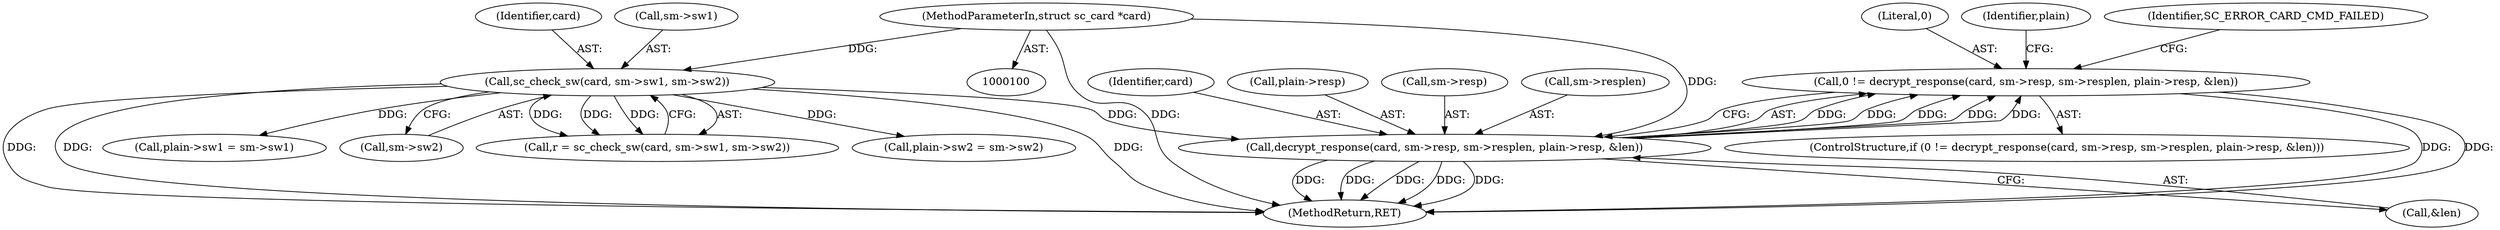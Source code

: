 digraph "0_OpenSC_360e95d45ac4123255a4c796db96337f332160ad#diff-d643a0fa169471dbf2912f4866dc49c5_1@API" {
"1000158" [label="(Call,0 != decrypt_response(card, sm->resp, sm->resplen, plain->resp, &len))"];
"1000160" [label="(Call,decrypt_response(card, sm->resp, sm->resplen, plain->resp, &len))"];
"1000134" [label="(Call,sc_check_sw(card, sm->sw1, sm->sw2))"];
"1000101" [label="(MethodParameterIn,struct sc_card *card)"];
"1000204" [label="(Call,plain->sw2 = sm->sw2)"];
"1000161" [label="(Identifier,card)"];
"1000194" [label="(Identifier,plain)"];
"1000168" [label="(Call,plain->resp)"];
"1000134" [label="(Call,sc_check_sw(card, sm->sw1, sm->sw2))"];
"1000174" [label="(Identifier,SC_ERROR_CARD_CMD_FAILED)"];
"1000230" [label="(MethodReturn,RET)"];
"1000159" [label="(Literal,0)"];
"1000162" [label="(Call,sm->resp)"];
"1000171" [label="(Call,&len)"];
"1000157" [label="(ControlStructure,if (0 != decrypt_response(card, sm->resp, sm->resplen, plain->resp, &len)))"];
"1000197" [label="(Call,plain->sw1 = sm->sw1)"];
"1000135" [label="(Identifier,card)"];
"1000101" [label="(MethodParameterIn,struct sc_card *card)"];
"1000139" [label="(Call,sm->sw2)"];
"1000158" [label="(Call,0 != decrypt_response(card, sm->resp, sm->resplen, plain->resp, &len))"];
"1000132" [label="(Call,r = sc_check_sw(card, sm->sw1, sm->sw2))"];
"1000160" [label="(Call,decrypt_response(card, sm->resp, sm->resplen, plain->resp, &len))"];
"1000165" [label="(Call,sm->resplen)"];
"1000136" [label="(Call,sm->sw1)"];
"1000158" -> "1000157"  [label="AST: "];
"1000158" -> "1000160"  [label="CFG: "];
"1000159" -> "1000158"  [label="AST: "];
"1000160" -> "1000158"  [label="AST: "];
"1000174" -> "1000158"  [label="CFG: "];
"1000194" -> "1000158"  [label="CFG: "];
"1000158" -> "1000230"  [label="DDG: "];
"1000158" -> "1000230"  [label="DDG: "];
"1000160" -> "1000158"  [label="DDG: "];
"1000160" -> "1000158"  [label="DDG: "];
"1000160" -> "1000158"  [label="DDG: "];
"1000160" -> "1000158"  [label="DDG: "];
"1000160" -> "1000158"  [label="DDG: "];
"1000160" -> "1000171"  [label="CFG: "];
"1000161" -> "1000160"  [label="AST: "];
"1000162" -> "1000160"  [label="AST: "];
"1000165" -> "1000160"  [label="AST: "];
"1000168" -> "1000160"  [label="AST: "];
"1000171" -> "1000160"  [label="AST: "];
"1000160" -> "1000230"  [label="DDG: "];
"1000160" -> "1000230"  [label="DDG: "];
"1000160" -> "1000230"  [label="DDG: "];
"1000160" -> "1000230"  [label="DDG: "];
"1000160" -> "1000230"  [label="DDG: "];
"1000134" -> "1000160"  [label="DDG: "];
"1000101" -> "1000160"  [label="DDG: "];
"1000134" -> "1000132"  [label="AST: "];
"1000134" -> "1000139"  [label="CFG: "];
"1000135" -> "1000134"  [label="AST: "];
"1000136" -> "1000134"  [label="AST: "];
"1000139" -> "1000134"  [label="AST: "];
"1000132" -> "1000134"  [label="CFG: "];
"1000134" -> "1000230"  [label="DDG: "];
"1000134" -> "1000230"  [label="DDG: "];
"1000134" -> "1000230"  [label="DDG: "];
"1000134" -> "1000132"  [label="DDG: "];
"1000134" -> "1000132"  [label="DDG: "];
"1000134" -> "1000132"  [label="DDG: "];
"1000101" -> "1000134"  [label="DDG: "];
"1000134" -> "1000197"  [label="DDG: "];
"1000134" -> "1000204"  [label="DDG: "];
"1000101" -> "1000100"  [label="AST: "];
"1000101" -> "1000230"  [label="DDG: "];
}
